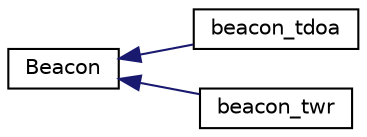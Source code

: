 digraph "Graphical Class Hierarchy"
{
 // LATEX_PDF_SIZE
  edge [fontname="Helvetica",fontsize="10",labelfontname="Helvetica",labelfontsize="10"];
  node [fontname="Helvetica",fontsize="10",shape=record];
  rankdir="LR";
  Node0 [label="Beacon",height=0.2,width=0.4,color="black", fillcolor="white", style="filled",URL="$classBeacon.html",tooltip=" "];
  Node0 -> Node1 [dir="back",color="midnightblue",fontsize="10",style="solid",fontname="Helvetica"];
  Node1 [label="beacon_tdoa",height=0.2,width=0.4,color="black", fillcolor="white", style="filled",URL="$classbeacon__tdoa.html",tooltip=" "];
  Node0 -> Node2 [dir="back",color="midnightblue",fontsize="10",style="solid",fontname="Helvetica"];
  Node2 [label="beacon_twr",height=0.2,width=0.4,color="black", fillcolor="white", style="filled",URL="$classbeacon__twr.html",tooltip=" "];
}
